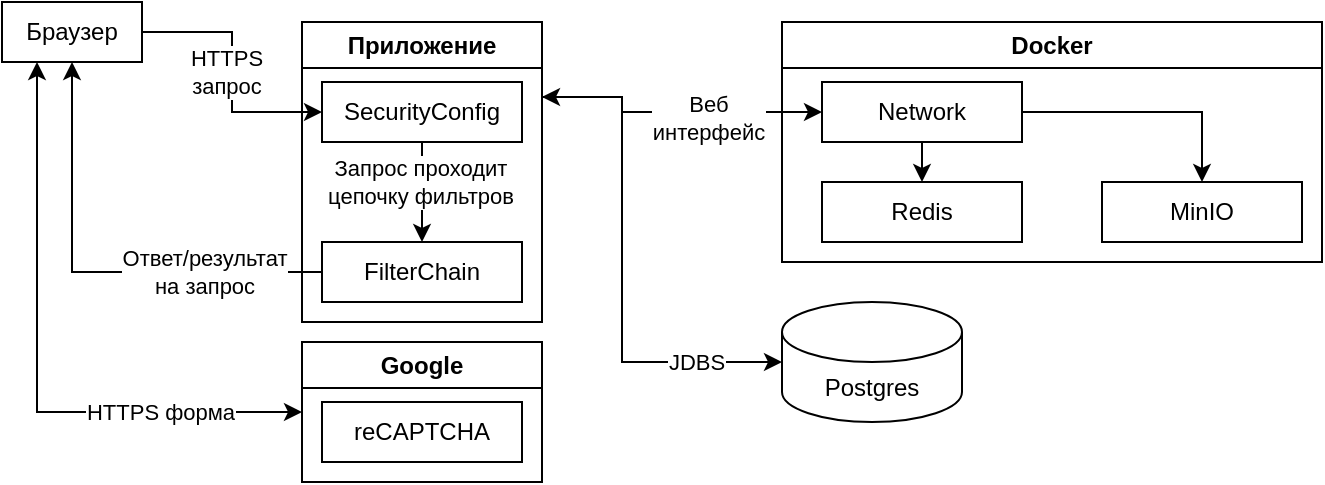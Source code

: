 <mxfile version="27.0.6">
  <diagram id="ubxbVhCTThVBihHKbjnr" name="Абстрактные компоненты">
    <mxGraphModel dx="901" dy="531" grid="1" gridSize="10" guides="1" tooltips="1" connect="1" arrows="1" fold="1" page="1" pageScale="1" pageWidth="827" pageHeight="1169" math="0" shadow="0">
      <root>
        <mxCell id="0" />
        <mxCell id="1" parent="0" />
        <mxCell id="kkMSw3z8SaAJTypz9wPj-3" style="edgeStyle=orthogonalEdgeStyle;rounded=0;orthogonalLoop=1;jettySize=auto;html=1;exitX=1;exitY=0.5;exitDx=0;exitDy=0;entryX=0;entryY=0.5;entryDx=0;entryDy=0;" edge="1" parent="1" source="kkMSw3z8SaAJTypz9wPj-1" target="kkMSw3z8SaAJTypz9wPj-6">
          <mxGeometry relative="1" as="geometry">
            <mxPoint x="160" y="25" as="targetPoint" />
          </mxGeometry>
        </mxCell>
        <mxCell id="kkMSw3z8SaAJTypz9wPj-4" value="HTTPS&lt;div&gt;запрос&lt;/div&gt;" style="edgeLabel;html=1;align=center;verticalAlign=middle;resizable=0;points=[];" vertex="1" connectable="0" parent="kkMSw3z8SaAJTypz9wPj-3">
          <mxGeometry x="-0.04" y="-3" relative="1" as="geometry">
            <mxPoint y="2" as="offset" />
          </mxGeometry>
        </mxCell>
        <mxCell id="kkMSw3z8SaAJTypz9wPj-46" style="edgeStyle=orthogonalEdgeStyle;rounded=0;orthogonalLoop=1;jettySize=auto;html=1;exitX=0.25;exitY=1;exitDx=0;exitDy=0;entryX=0;entryY=0.5;entryDx=0;entryDy=0;startArrow=classic;startFill=1;" edge="1" parent="1" source="kkMSw3z8SaAJTypz9wPj-1" target="kkMSw3z8SaAJTypz9wPj-43">
          <mxGeometry relative="1" as="geometry" />
        </mxCell>
        <mxCell id="kkMSw3z8SaAJTypz9wPj-47" value="HTTPS форма" style="edgeLabel;html=1;align=center;verticalAlign=middle;resizable=0;points=[];" vertex="1" connectable="0" parent="kkMSw3z8SaAJTypz9wPj-46">
          <mxGeometry x="0.535" relative="1" as="geometry">
            <mxPoint as="offset" />
          </mxGeometry>
        </mxCell>
        <mxCell id="kkMSw3z8SaAJTypz9wPj-1" value="Браузер" style="rounded=0;whiteSpace=wrap;html=1;" vertex="1" parent="1">
          <mxGeometry x="10" y="10" width="70" height="30" as="geometry" />
        </mxCell>
        <mxCell id="kkMSw3z8SaAJTypz9wPj-19" style="edgeStyle=orthogonalEdgeStyle;rounded=0;orthogonalLoop=1;jettySize=auto;html=1;exitX=1;exitY=0.25;exitDx=0;exitDy=0;entryX=0;entryY=0.5;entryDx=0;entryDy=0;" edge="1" parent="1" source="kkMSw3z8SaAJTypz9wPj-5" target="kkMSw3z8SaAJTypz9wPj-17">
          <mxGeometry relative="1" as="geometry">
            <Array as="points">
              <mxPoint x="320" y="58" />
              <mxPoint x="320" y="65" />
            </Array>
          </mxGeometry>
        </mxCell>
        <mxCell id="kkMSw3z8SaAJTypz9wPj-41" value="Веб&lt;div&gt;интерфейс&lt;/div&gt;" style="edgeLabel;html=1;align=center;verticalAlign=middle;resizable=0;points=[];" vertex="1" connectable="0" parent="kkMSw3z8SaAJTypz9wPj-19">
          <mxGeometry x="0.219" y="-3" relative="1" as="geometry">
            <mxPoint as="offset" />
          </mxGeometry>
        </mxCell>
        <mxCell id="kkMSw3z8SaAJTypz9wPj-5" value="Приложение" style="swimlane;whiteSpace=wrap;html=1;startSize=23;" vertex="1" parent="1">
          <mxGeometry x="160" y="20" width="120" height="150" as="geometry" />
        </mxCell>
        <mxCell id="kkMSw3z8SaAJTypz9wPj-10" style="edgeStyle=orthogonalEdgeStyle;rounded=0;orthogonalLoop=1;jettySize=auto;html=1;exitX=0.5;exitY=1;exitDx=0;exitDy=0;entryX=0.5;entryY=0;entryDx=0;entryDy=0;" edge="1" parent="kkMSw3z8SaAJTypz9wPj-5" source="kkMSw3z8SaAJTypz9wPj-6" target="kkMSw3z8SaAJTypz9wPj-9">
          <mxGeometry relative="1" as="geometry" />
        </mxCell>
        <mxCell id="kkMSw3z8SaAJTypz9wPj-11" value="Запрос проходит&lt;div&gt;цепочку фильтров&lt;/div&gt;" style="edgeLabel;html=1;align=center;verticalAlign=middle;resizable=0;points=[];" vertex="1" connectable="0" parent="kkMSw3z8SaAJTypz9wPj-10">
          <mxGeometry x="-0.192" y="-1" relative="1" as="geometry">
            <mxPoint as="offset" />
          </mxGeometry>
        </mxCell>
        <mxCell id="kkMSw3z8SaAJTypz9wPj-6" value="SecurityConfig" style="rounded=0;whiteSpace=wrap;html=1;" vertex="1" parent="kkMSw3z8SaAJTypz9wPj-5">
          <mxGeometry x="10" y="30" width="100" height="30" as="geometry" />
        </mxCell>
        <mxCell id="kkMSw3z8SaAJTypz9wPj-9" value="FilterChain" style="rounded=0;whiteSpace=wrap;html=1;" vertex="1" parent="kkMSw3z8SaAJTypz9wPj-5">
          <mxGeometry x="10" y="110" width="100" height="30" as="geometry" />
        </mxCell>
        <mxCell id="kkMSw3z8SaAJTypz9wPj-12" style="edgeStyle=orthogonalEdgeStyle;rounded=0;orthogonalLoop=1;jettySize=auto;html=1;exitX=0;exitY=0.5;exitDx=0;exitDy=0;entryX=0.5;entryY=1;entryDx=0;entryDy=0;" edge="1" parent="1" source="kkMSw3z8SaAJTypz9wPj-9" target="kkMSw3z8SaAJTypz9wPj-1">
          <mxGeometry relative="1" as="geometry" />
        </mxCell>
        <mxCell id="kkMSw3z8SaAJTypz9wPj-13" value="Ответ/результат&lt;div&gt;на запрос&lt;/div&gt;" style="edgeLabel;html=1;align=center;verticalAlign=middle;resizable=0;points=[];" vertex="1" connectable="0" parent="kkMSw3z8SaAJTypz9wPj-12">
          <mxGeometry x="-0.351" relative="1" as="geometry">
            <mxPoint x="15" as="offset" />
          </mxGeometry>
        </mxCell>
        <mxCell id="kkMSw3z8SaAJTypz9wPj-14" value="Docker" style="swimlane;whiteSpace=wrap;html=1;startSize=23;" vertex="1" parent="1">
          <mxGeometry x="400" y="20" width="270" height="120" as="geometry" />
        </mxCell>
        <mxCell id="kkMSw3z8SaAJTypz9wPj-28" style="edgeStyle=orthogonalEdgeStyle;rounded=0;orthogonalLoop=1;jettySize=auto;html=1;exitX=1;exitY=0.5;exitDx=0;exitDy=0;entryX=0.5;entryY=0;entryDx=0;entryDy=0;" edge="1" parent="kkMSw3z8SaAJTypz9wPj-14" source="kkMSw3z8SaAJTypz9wPj-17" target="kkMSw3z8SaAJTypz9wPj-25">
          <mxGeometry relative="1" as="geometry" />
        </mxCell>
        <mxCell id="kkMSw3z8SaAJTypz9wPj-31" style="edgeStyle=orthogonalEdgeStyle;rounded=0;orthogonalLoop=1;jettySize=auto;html=1;exitX=0.5;exitY=1;exitDx=0;exitDy=0;entryX=0.5;entryY=0;entryDx=0;entryDy=0;" edge="1" parent="kkMSw3z8SaAJTypz9wPj-14" source="kkMSw3z8SaAJTypz9wPj-17" target="kkMSw3z8SaAJTypz9wPj-30">
          <mxGeometry relative="1" as="geometry" />
        </mxCell>
        <mxCell id="kkMSw3z8SaAJTypz9wPj-17" value="Network" style="rounded=0;whiteSpace=wrap;html=1;" vertex="1" parent="kkMSw3z8SaAJTypz9wPj-14">
          <mxGeometry x="20" y="30" width="100" height="30" as="geometry" />
        </mxCell>
        <mxCell id="kkMSw3z8SaAJTypz9wPj-25" value="MinIO" style="rounded=0;whiteSpace=wrap;html=1;" vertex="1" parent="kkMSw3z8SaAJTypz9wPj-14">
          <mxGeometry x="160" y="80" width="100" height="30" as="geometry" />
        </mxCell>
        <mxCell id="kkMSw3z8SaAJTypz9wPj-30" value="Redis" style="rounded=0;whiteSpace=wrap;html=1;" vertex="1" parent="kkMSw3z8SaAJTypz9wPj-14">
          <mxGeometry x="20" y="80" width="100" height="30" as="geometry" />
        </mxCell>
        <mxCell id="kkMSw3z8SaAJTypz9wPj-38" value="Postgres" style="shape=cylinder3;whiteSpace=wrap;html=1;boundedLbl=1;backgroundOutline=1;size=15;" vertex="1" parent="1">
          <mxGeometry x="400" y="160" width="90" height="60" as="geometry" />
        </mxCell>
        <mxCell id="kkMSw3z8SaAJTypz9wPj-39" style="edgeStyle=orthogonalEdgeStyle;rounded=0;orthogonalLoop=1;jettySize=auto;html=1;exitX=1;exitY=0.25;exitDx=0;exitDy=0;entryX=0;entryY=0.5;entryDx=0;entryDy=0;entryPerimeter=0;startArrow=classic;startFill=1;" edge="1" parent="1" source="kkMSw3z8SaAJTypz9wPj-5" target="kkMSw3z8SaAJTypz9wPj-38">
          <mxGeometry relative="1" as="geometry">
            <Array as="points">
              <mxPoint x="320" y="58" />
              <mxPoint x="320" y="190" />
            </Array>
          </mxGeometry>
        </mxCell>
        <mxCell id="kkMSw3z8SaAJTypz9wPj-40" value="JDBS" style="edgeLabel;html=1;align=center;verticalAlign=middle;resizable=0;points=[];" vertex="1" connectable="0" parent="kkMSw3z8SaAJTypz9wPj-39">
          <mxGeometry x="0.655" relative="1" as="geometry">
            <mxPoint as="offset" />
          </mxGeometry>
        </mxCell>
        <mxCell id="kkMSw3z8SaAJTypz9wPj-43" value="Google" style="swimlane;whiteSpace=wrap;html=1;" vertex="1" parent="1">
          <mxGeometry x="160" y="180" width="120" height="70" as="geometry" />
        </mxCell>
        <mxCell id="kkMSw3z8SaAJTypz9wPj-44" value="reCAPTCHA" style="rounded=0;whiteSpace=wrap;html=1;" vertex="1" parent="kkMSw3z8SaAJTypz9wPj-43">
          <mxGeometry x="10" y="30" width="100" height="30" as="geometry" />
        </mxCell>
        <mxCell id="kkMSw3z8SaAJTypz9wPj-45" style="edgeStyle=orthogonalEdgeStyle;rounded=0;orthogonalLoop=1;jettySize=auto;html=1;exitX=0.5;exitY=1;exitDx=0;exitDy=0;" edge="1" parent="kkMSw3z8SaAJTypz9wPj-43" source="kkMSw3z8SaAJTypz9wPj-44" target="kkMSw3z8SaAJTypz9wPj-44">
          <mxGeometry relative="1" as="geometry" />
        </mxCell>
      </root>
    </mxGraphModel>
  </diagram>
</mxfile>
